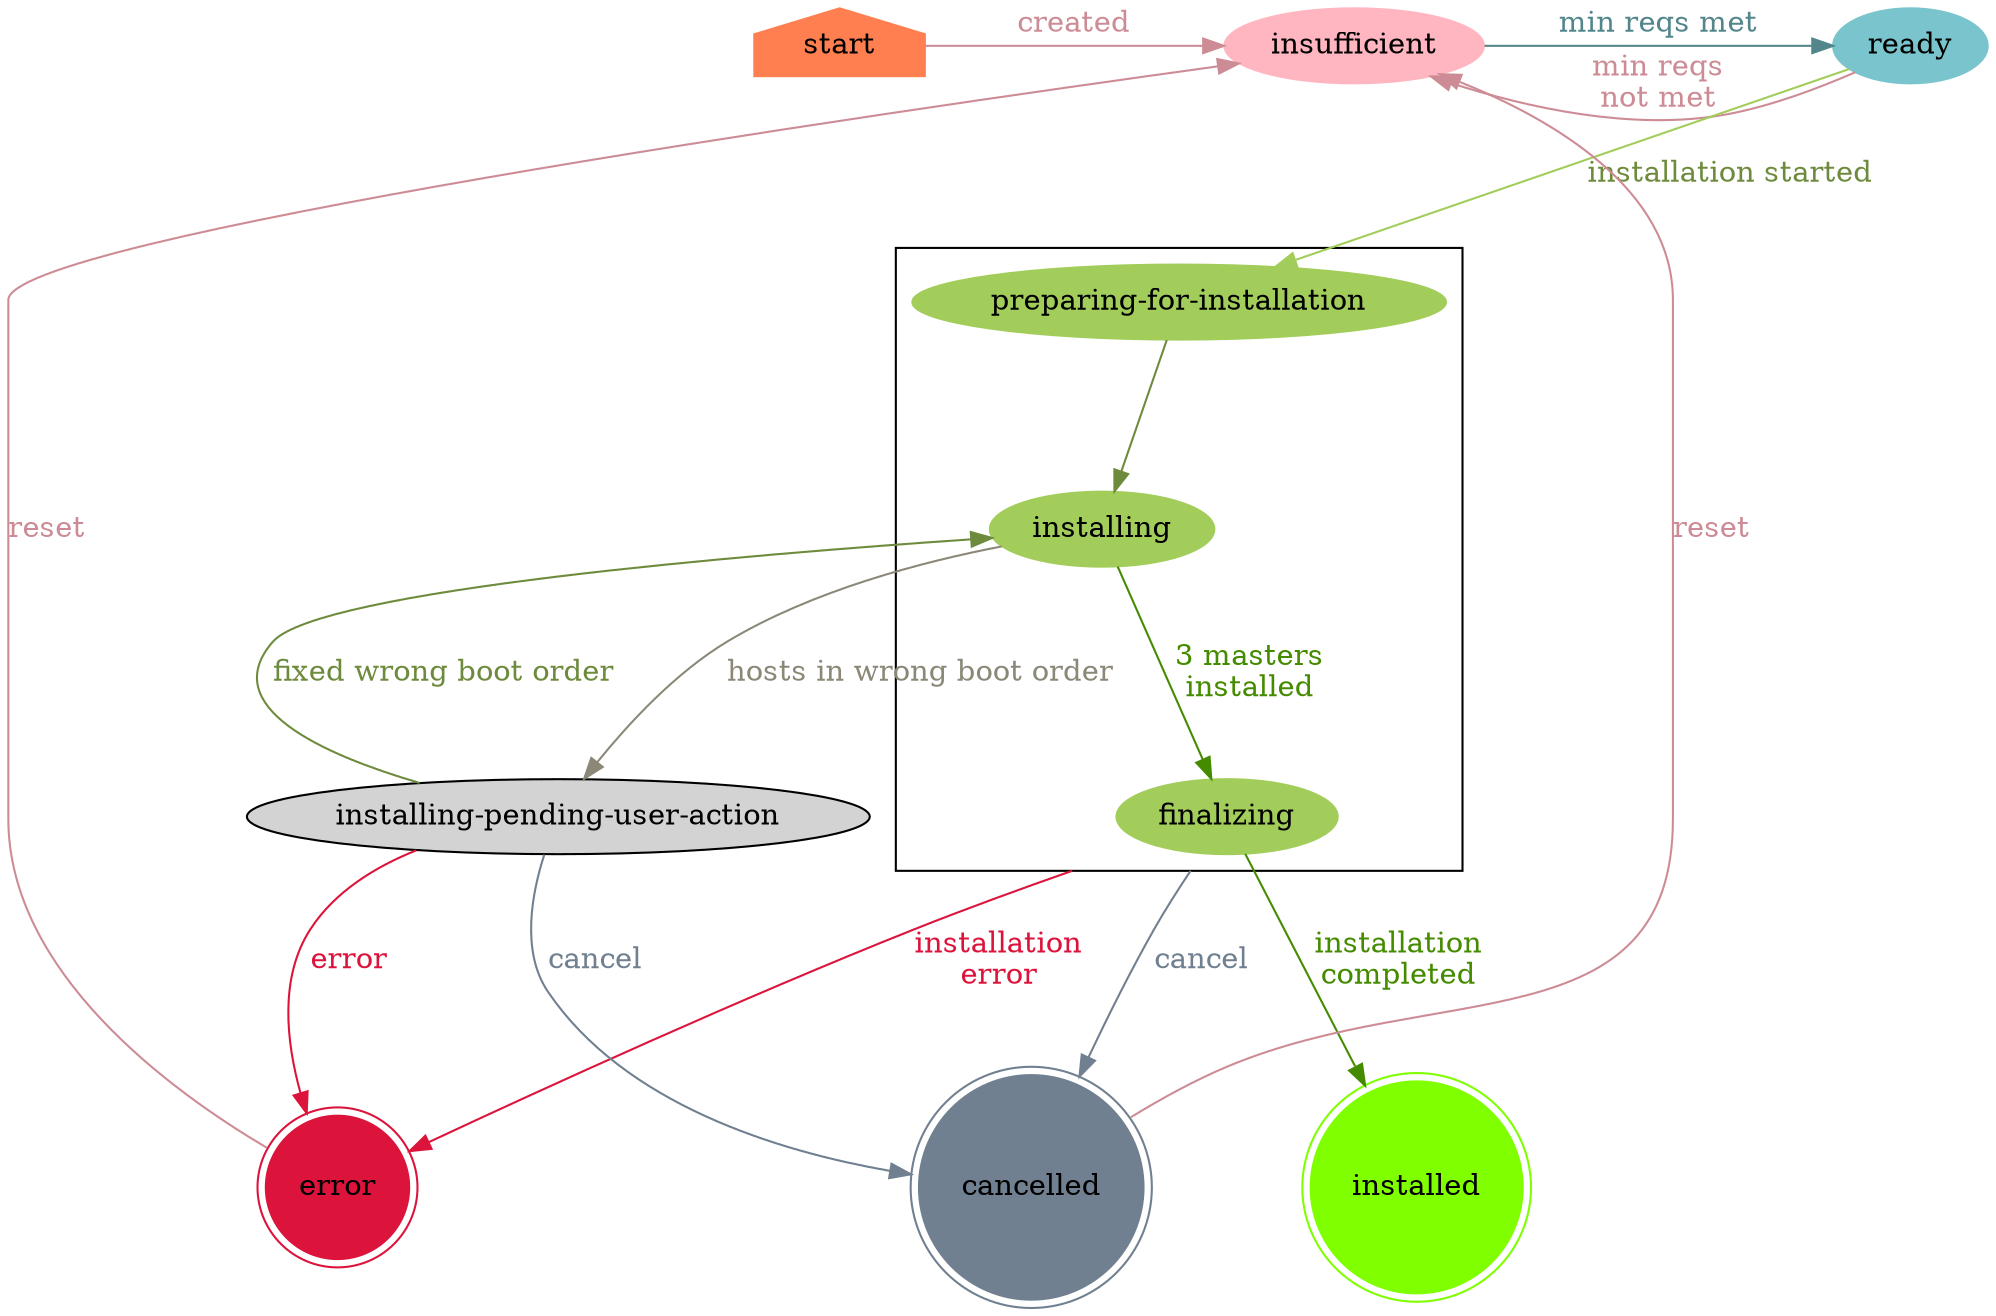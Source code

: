 digraph ClusterStateMachine {
    graph [nodesep = "1.0", ranksep = "1.0"];
    node [style = filled];
    compound = true;
    newrank = false;

    start [shape = house, color = coral];
    insufficient [color = lightpink];
    ready [color = cadetblue3];
    subgraph cluster_level1 {
        "preparing-for-installation" [color = darkolivegreen3];
        installing [color = darkolivegreen3];
        finalizing [color = darkolivegreen3];
    }
    installed [shape = doublecircle, color = chartreuse];
    error [shape = doublecircle, color = crimson];
    cancelled [shape = doublecircle, color = slategray];

    start -> insufficient [label = "cluster\ncreated", color=lightpink3, fontcolor=lightpink3];

    insufficient -> ready [label = "min reqs met", color=cadetblue4, fontcolor=cadetblue4];

    ready -> insufficient [label = "min reqs\nnot met", color=lightpink3, fontcolor=lightpink3];
    ready -> "preparing-for-installation" [label = "installation started", color=darkolivegreen3, fontcolor=darkolivegreen4];

    cancelled -> insufficient [label = "reset", color=lightpink3, fontcolor=lightpink3];

    "preparing-for-installation" -> installing [color=darkolivegreen4];

    installing -> finalizing [label = "3 masters\ninstalled", color=chartreuse4, fontcolor=chartreuse4];

    installing -> "installing-pending-user-action" [label = "hosts in wrong boot order", color=cornsilk4, fontcolor=cornsilk4];

    "installing-pending-user-action" -> installing [label = "fixed wrong boot order", fontcolor=darkolivegreen4, color=darkolivegreen4];
    "installing-pending-user-action" -> cancelled [label = "cancel", color=slategray, fontcolor=slategray];
    "installing-pending-user-action" -> error [label = "error\n", color=crimson, fontcolor=crimson];

    finalizing -> error [label = "installation\nerror\n", color=crimson, fontcolor=crimson, ltail = cluster_level1];
    finalizing -> cancelled [label = "cancel", color=slategray, fontcolor=slategray, ltail = cluster_level1];
    finalizing -> installed [label = "installation\ncompleted", color=chartreuse4, fontcolor=chartreuse4];

    error -> insufficient [label = "reset", color=lightpink3, fontcolor=lightpink3];

    {rank=min; start}
    {rank=max; installed}
    {rank=same; start; insufficient; ready}
    {rank=same; installed; error; cancelled}
}
